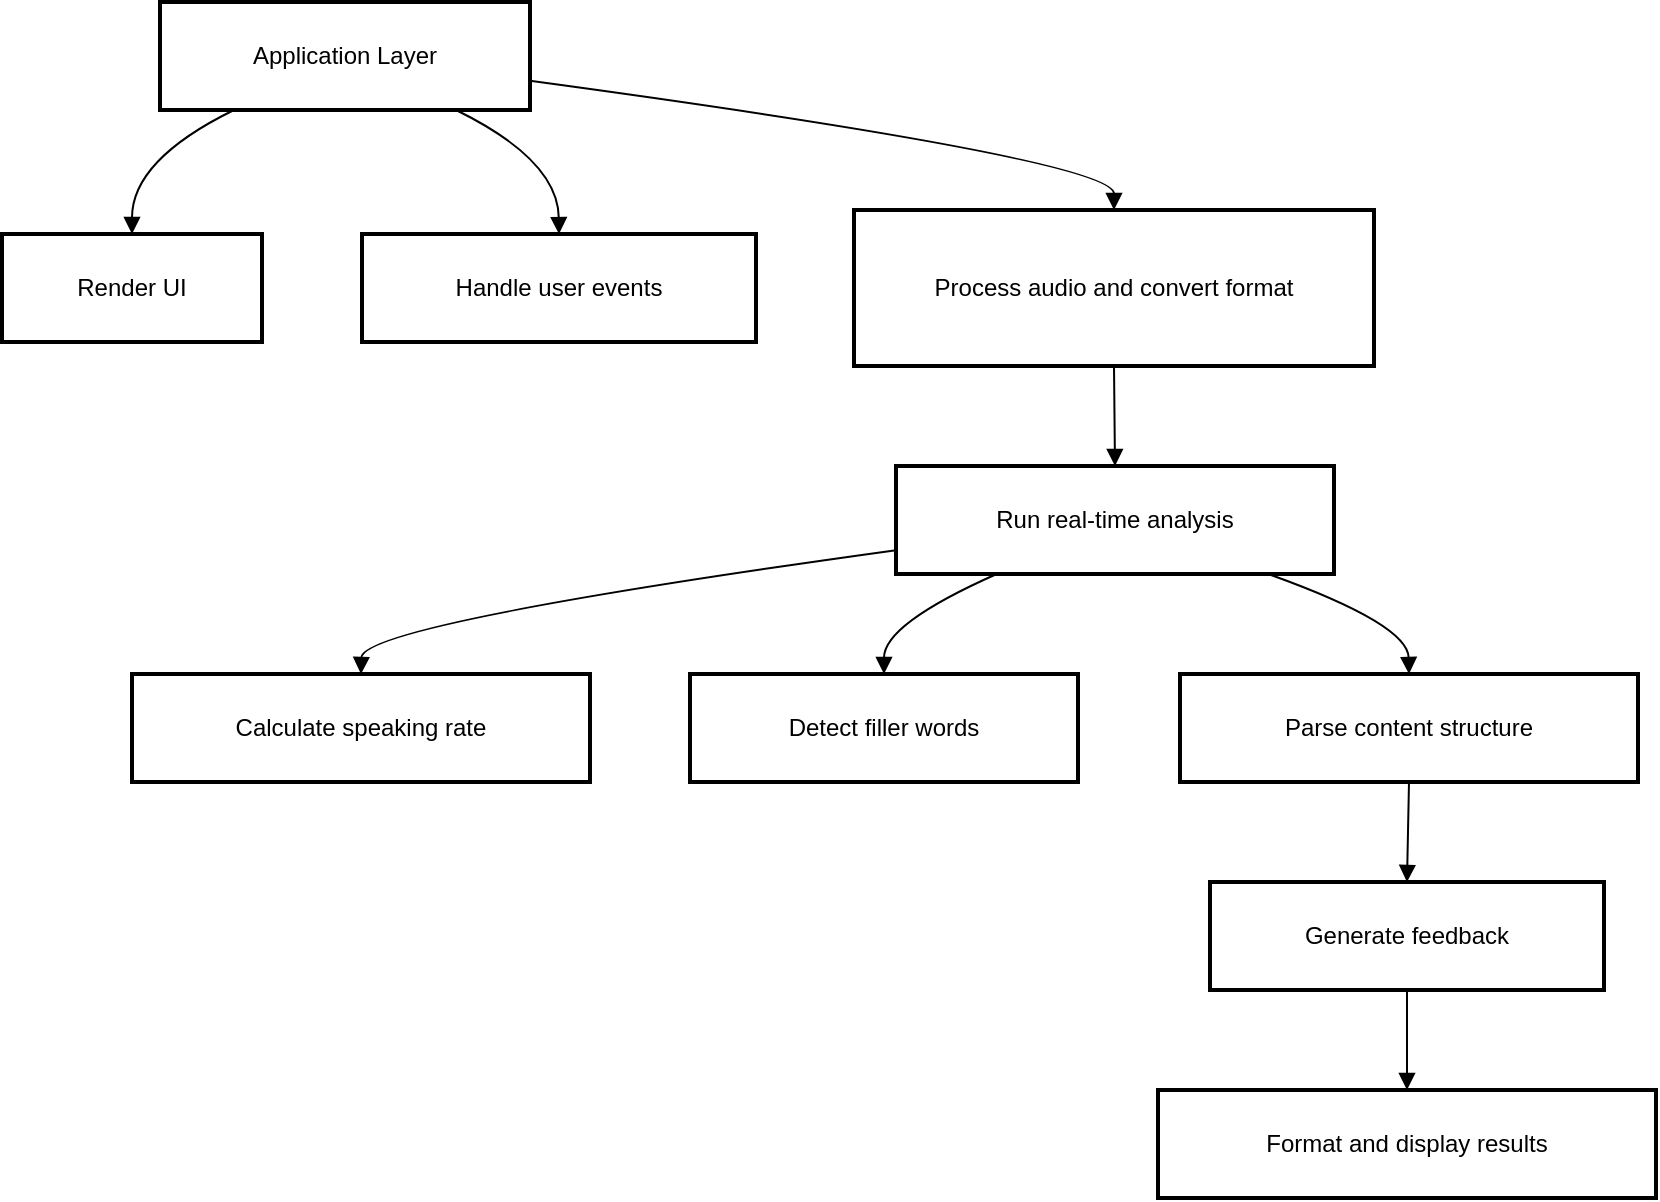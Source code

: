 <mxfile version="26.2.12">
  <diagram name="Page-1" id="YgGg94kAKSgeARMNPv-E">
    <mxGraphModel>
      <root>
        <mxCell id="0" />
        <mxCell id="1" parent="0" />
        <mxCell id="2" value="Application Layer" style="whiteSpace=wrap;strokeWidth=2;" vertex="1" parent="1">
          <mxGeometry x="87" y="8" width="185" height="54" as="geometry" />
        </mxCell>
        <mxCell id="3" value="Render UI" style="whiteSpace=wrap;strokeWidth=2;" vertex="1" parent="1">
          <mxGeometry x="8" y="124" width="130" height="54" as="geometry" />
        </mxCell>
        <mxCell id="4" value="Handle user events" style="whiteSpace=wrap;strokeWidth=2;" vertex="1" parent="1">
          <mxGeometry x="188" y="124" width="197" height="54" as="geometry" />
        </mxCell>
        <mxCell id="5" value="Process audio and convert format" style="whiteSpace=wrap;strokeWidth=2;" vertex="1" parent="1">
          <mxGeometry x="434" y="112" width="260" height="78" as="geometry" />
        </mxCell>
        <mxCell id="6" value="Run real-time analysis" style="whiteSpace=wrap;strokeWidth=2;" vertex="1" parent="1">
          <mxGeometry x="455" y="240" width="219" height="54" as="geometry" />
        </mxCell>
        <mxCell id="7" value="Calculate speaking rate" style="whiteSpace=wrap;strokeWidth=2;" vertex="1" parent="1">
          <mxGeometry x="73" y="344" width="229" height="54" as="geometry" />
        </mxCell>
        <mxCell id="8" value="Detect filler words" style="whiteSpace=wrap;strokeWidth=2;" vertex="1" parent="1">
          <mxGeometry x="352" y="344" width="194" height="54" as="geometry" />
        </mxCell>
        <mxCell id="9" value="Parse content structure" style="whiteSpace=wrap;strokeWidth=2;" vertex="1" parent="1">
          <mxGeometry x="597" y="344" width="229" height="54" as="geometry" />
        </mxCell>
        <mxCell id="10" value="Generate feedback" style="whiteSpace=wrap;strokeWidth=2;" vertex="1" parent="1">
          <mxGeometry x="612" y="448" width="197" height="54" as="geometry" />
        </mxCell>
        <mxCell id="11" value="Format and display results" style="whiteSpace=wrap;strokeWidth=2;" vertex="1" parent="1">
          <mxGeometry x="586" y="552" width="249" height="54" as="geometry" />
        </mxCell>
        <mxCell id="12" value="" style="curved=1;startArrow=none;endArrow=block;exitX=0.2;exitY=1;entryX=0.5;entryY=0;" edge="1" parent="1" source="2" target="3">
          <mxGeometry relative="1" as="geometry">
            <Array as="points">
              <mxPoint x="73" y="87" />
            </Array>
          </mxGeometry>
        </mxCell>
        <mxCell id="13" value="" style="curved=1;startArrow=none;endArrow=block;exitX=0.8;exitY=1;entryX=0.5;entryY=0;" edge="1" parent="1" source="2" target="4">
          <mxGeometry relative="1" as="geometry">
            <Array as="points">
              <mxPoint x="286" y="87" />
            </Array>
          </mxGeometry>
        </mxCell>
        <mxCell id="14" value="" style="curved=1;startArrow=none;endArrow=block;exitX=1;exitY=0.73;entryX=0.5;entryY=0;" edge="1" parent="1" source="2" target="5">
          <mxGeometry relative="1" as="geometry">
            <Array as="points">
              <mxPoint x="564" y="87" />
            </Array>
          </mxGeometry>
        </mxCell>
        <mxCell id="15" value="" style="curved=1;startArrow=none;endArrow=block;exitX=0.5;exitY=1;entryX=0.5;entryY=0;" edge="1" parent="1" source="5" target="6">
          <mxGeometry relative="1" as="geometry">
            <Array as="points" />
          </mxGeometry>
        </mxCell>
        <mxCell id="16" value="" style="curved=1;startArrow=none;endArrow=block;exitX=0;exitY=0.78;entryX=0.5;entryY=0;" edge="1" parent="1" source="6" target="7">
          <mxGeometry relative="1" as="geometry">
            <Array as="points">
              <mxPoint x="188" y="319" />
            </Array>
          </mxGeometry>
        </mxCell>
        <mxCell id="17" value="" style="curved=1;startArrow=none;endArrow=block;exitX=0.23;exitY=1;entryX=0.5;entryY=0;" edge="1" parent="1" source="6" target="8">
          <mxGeometry relative="1" as="geometry">
            <Array as="points">
              <mxPoint x="449" y="319" />
            </Array>
          </mxGeometry>
        </mxCell>
        <mxCell id="18" value="" style="curved=1;startArrow=none;endArrow=block;exitX=0.85;exitY=1;entryX=0.5;entryY=0;" edge="1" parent="1" source="6" target="9">
          <mxGeometry relative="1" as="geometry">
            <Array as="points">
              <mxPoint x="711" y="319" />
            </Array>
          </mxGeometry>
        </mxCell>
        <mxCell id="19" value="" style="curved=1;startArrow=none;endArrow=block;exitX=0.5;exitY=1;entryX=0.5;entryY=0;" edge="1" parent="1" source="9" target="10">
          <mxGeometry relative="1" as="geometry">
            <Array as="points" />
          </mxGeometry>
        </mxCell>
        <mxCell id="20" value="" style="curved=1;startArrow=none;endArrow=block;exitX=0.5;exitY=1;entryX=0.5;entryY=0;" edge="1" parent="1" source="10" target="11">
          <mxGeometry relative="1" as="geometry">
            <Array as="points" />
          </mxGeometry>
        </mxCell>
      </root>
    </mxGraphModel>
  </diagram>
</mxfile>
